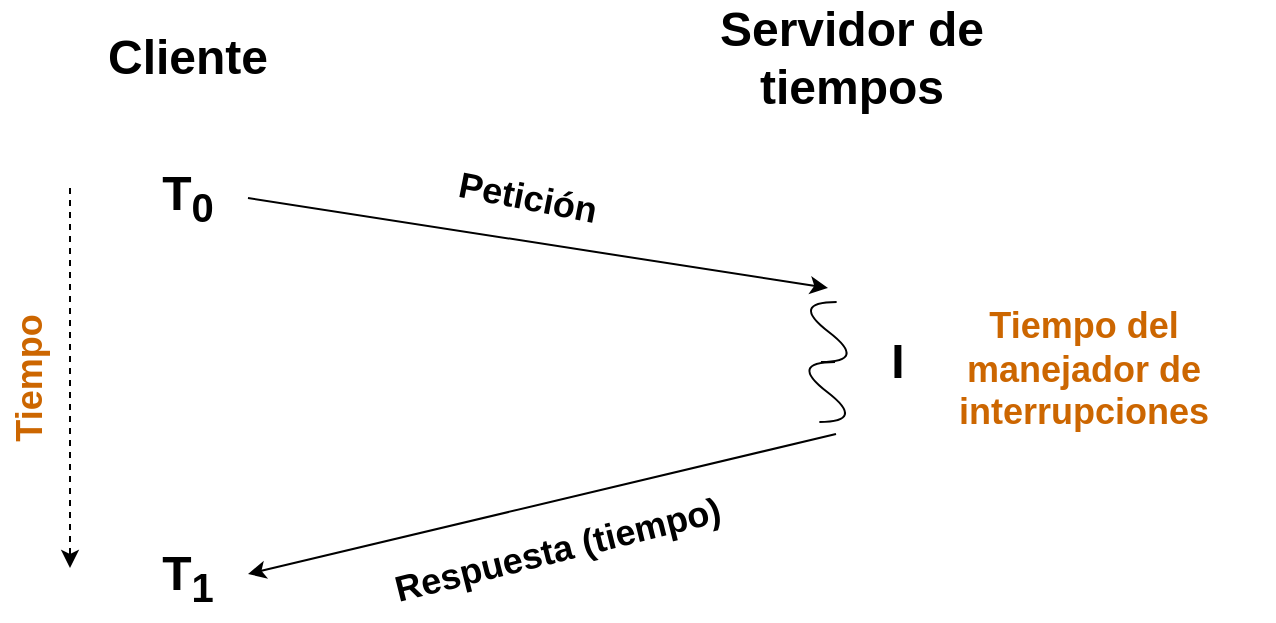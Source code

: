 <mxfile version="28.0.6">
  <diagram name="Página-1" id="XujemnZle68zyRtYgfiv">
    <mxGraphModel dx="943" dy="616" grid="1" gridSize="10" guides="1" tooltips="1" connect="1" arrows="1" fold="1" page="1" pageScale="1" pageWidth="827" pageHeight="1169" math="0" shadow="0">
      <root>
        <mxCell id="0" />
        <mxCell id="1" parent="0" />
        <mxCell id="iwSl_xSSISw74PKzgaMx-1" value="Cliente" style="text;html=1;align=center;verticalAlign=middle;whiteSpace=wrap;rounded=0;fontSize=24;fontStyle=1" vertex="1" parent="1">
          <mxGeometry x="177" y="90" width="60" height="30" as="geometry" />
        </mxCell>
        <mxCell id="iwSl_xSSISw74PKzgaMx-3" value="Servidor de tiempos" style="text;html=1;align=center;verticalAlign=middle;whiteSpace=wrap;rounded=0;fontSize=24;fontStyle=1" vertex="1" parent="1">
          <mxGeometry x="436" y="80" width="206" height="50" as="geometry" />
        </mxCell>
        <mxCell id="iwSl_xSSISw74PKzgaMx-4" value="T&lt;sub&gt;0&lt;/sub&gt;" style="text;html=1;align=center;verticalAlign=middle;whiteSpace=wrap;rounded=0;fontSize=24;fontStyle=1" vertex="1" parent="1">
          <mxGeometry x="177" y="160" width="60" height="30" as="geometry" />
        </mxCell>
        <mxCell id="iwSl_xSSISw74PKzgaMx-5" value="T&lt;sub&gt;1&lt;/sub&gt;" style="text;html=1;align=center;verticalAlign=middle;whiteSpace=wrap;rounded=0;fontSize=24;fontStyle=1" vertex="1" parent="1">
          <mxGeometry x="177" y="350" width="60" height="30" as="geometry" />
        </mxCell>
        <mxCell id="iwSl_xSSISw74PKzgaMx-6" value="" style="endArrow=classic;html=1;rounded=0;exitX=1;exitY=0.5;exitDx=0;exitDy=0;" edge="1" parent="1" source="iwSl_xSSISw74PKzgaMx-4">
          <mxGeometry width="50" height="50" relative="1" as="geometry">
            <mxPoint x="407" y="310" as="sourcePoint" />
            <mxPoint x="527" y="220" as="targetPoint" />
          </mxGeometry>
        </mxCell>
        <mxCell id="iwSl_xSSISw74PKzgaMx-9" value="" style="group" vertex="1" connectable="0" parent="1">
          <mxGeometry x="507" y="227" width="40" height="60" as="geometry" />
        </mxCell>
        <mxCell id="iwSl_xSSISw74PKzgaMx-7" value="" style="curved=1;endArrow=none;html=1;rounded=0;endFill=0;" edge="1" parent="iwSl_xSSISw74PKzgaMx-9">
          <mxGeometry width="50" height="50" relative="1" as="geometry">
            <mxPoint x="16.471" y="30" as="sourcePoint" />
            <mxPoint x="24.314" as="targetPoint" />
            <Array as="points">
              <mxPoint x="40" y="30" />
              <mxPoint x="0.784" />
            </Array>
          </mxGeometry>
        </mxCell>
        <mxCell id="iwSl_xSSISw74PKzgaMx-8" value="" style="curved=1;endArrow=none;html=1;rounded=0;endFill=0;" edge="1" parent="iwSl_xSSISw74PKzgaMx-9">
          <mxGeometry width="50" height="50" relative="1" as="geometry">
            <mxPoint x="15.686" y="60" as="sourcePoint" />
            <mxPoint x="23.529" y="30" as="targetPoint" />
            <Array as="points">
              <mxPoint x="39.216" y="60" />
              <mxPoint y="30" />
            </Array>
          </mxGeometry>
        </mxCell>
        <mxCell id="iwSl_xSSISw74PKzgaMx-10" value="" style="endArrow=classic;html=1;rounded=0;exitX=1;exitY=0.5;exitDx=0;exitDy=0;" edge="1" parent="1">
          <mxGeometry width="50" height="50" relative="1" as="geometry">
            <mxPoint x="531" y="293" as="sourcePoint" />
            <mxPoint x="237" y="363" as="targetPoint" />
          </mxGeometry>
        </mxCell>
        <mxCell id="iwSl_xSSISw74PKzgaMx-11" value="I" style="text;html=1;align=center;verticalAlign=middle;whiteSpace=wrap;rounded=0;fontSize=24;fontStyle=1" vertex="1" parent="1">
          <mxGeometry x="537" y="242" width="50" height="30" as="geometry" />
        </mxCell>
        <mxCell id="iwSl_xSSISw74PKzgaMx-12" value="" style="endArrow=classic;html=1;rounded=0;dashed=1;" edge="1" parent="1">
          <mxGeometry width="50" height="50" relative="1" as="geometry">
            <mxPoint x="148" y="170" as="sourcePoint" />
            <mxPoint x="148" y="360" as="targetPoint" />
          </mxGeometry>
        </mxCell>
        <mxCell id="iwSl_xSSISw74PKzgaMx-13" value="Petición" style="text;html=1;align=center;verticalAlign=middle;whiteSpace=wrap;rounded=0;fontSize=18;fontStyle=1;rotation=11;" vertex="1" parent="1">
          <mxGeometry x="347" y="160" width="60" height="30" as="geometry" />
        </mxCell>
        <mxCell id="iwSl_xSSISw74PKzgaMx-14" value="Respuesta (tiempo)" style="text;html=1;align=center;verticalAlign=middle;whiteSpace=wrap;rounded=0;fontSize=18;fontStyle=1;rotation=346;" vertex="1" parent="1">
          <mxGeometry x="307" y="336" width="170" height="30" as="geometry" />
        </mxCell>
        <mxCell id="iwSl_xSSISw74PKzgaMx-15" value="Tiempo" style="text;html=1;align=center;verticalAlign=middle;whiteSpace=wrap;rounded=0;fontSize=18;fontStyle=1;rotation=-90;fontColor=#CC6600;" vertex="1" parent="1">
          <mxGeometry x="98.0" y="250.003" width="60" height="30" as="geometry" />
        </mxCell>
        <mxCell id="iwSl_xSSISw74PKzgaMx-16" value="Tiempo del manejador de interrupciones" style="text;html=1;align=center;verticalAlign=middle;whiteSpace=wrap;rounded=0;fontSize=18;fontStyle=1;rotation=0;fontColor=#CC6600;" vertex="1" parent="1">
          <mxGeometry x="560" y="227" width="190" height="68" as="geometry" />
        </mxCell>
      </root>
    </mxGraphModel>
  </diagram>
</mxfile>
